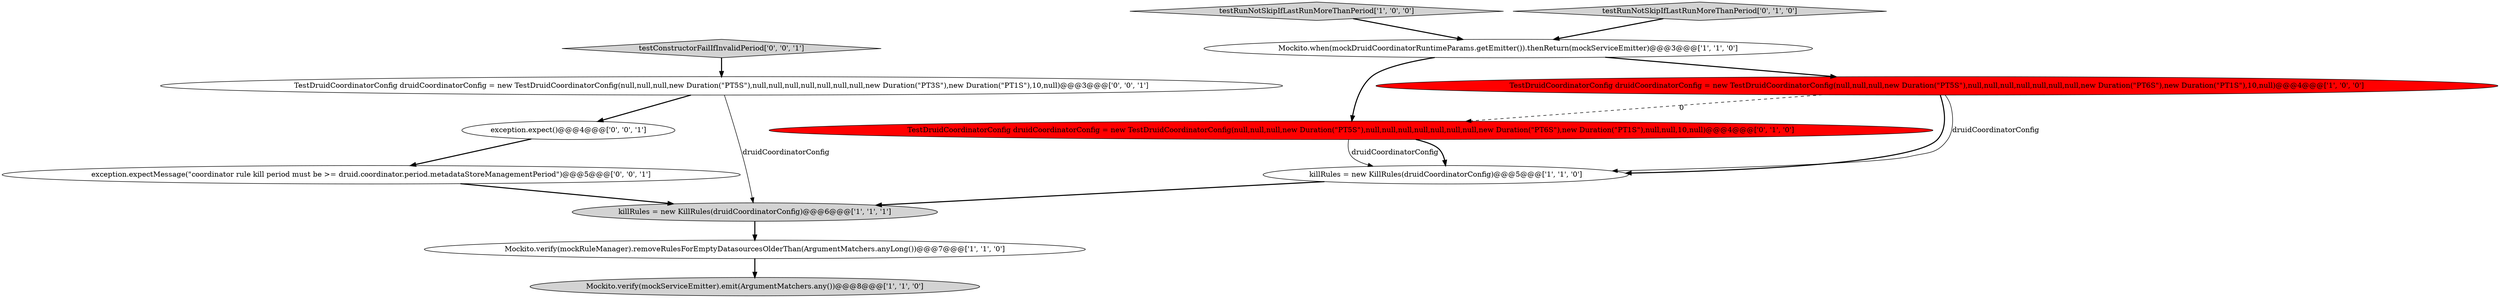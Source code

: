 digraph {
0 [style = filled, label = "Mockito.verify(mockServiceEmitter).emit(ArgumentMatchers.any())@@@8@@@['1', '1', '0']", fillcolor = lightgray, shape = ellipse image = "AAA0AAABBB1BBB"];
8 [style = filled, label = "TestDruidCoordinatorConfig druidCoordinatorConfig = new TestDruidCoordinatorConfig(null,null,null,new Duration(\"PT5S\"),null,null,null,null,null,null,null,new Duration(\"PT6S\"),new Duration(\"PT1S\"),null,null,10,null)@@@4@@@['0', '1', '0']", fillcolor = red, shape = ellipse image = "AAA1AAABBB2BBB"];
10 [style = filled, label = "exception.expectMessage(\"coordinator rule kill period must be >= druid.coordinator.period.metadataStoreManagementPeriod\")@@@5@@@['0', '0', '1']", fillcolor = white, shape = ellipse image = "AAA0AAABBB3BBB"];
11 [style = filled, label = "TestDruidCoordinatorConfig druidCoordinatorConfig = new TestDruidCoordinatorConfig(null,null,null,new Duration(\"PT5S\"),null,null,null,null,null,null,null,new Duration(\"PT3S\"),new Duration(\"PT1S\"),10,null)@@@3@@@['0', '0', '1']", fillcolor = white, shape = ellipse image = "AAA0AAABBB3BBB"];
1 [style = filled, label = "TestDruidCoordinatorConfig druidCoordinatorConfig = new TestDruidCoordinatorConfig(null,null,null,new Duration(\"PT5S\"),null,null,null,null,null,null,null,new Duration(\"PT6S\"),new Duration(\"PT1S\"),10,null)@@@4@@@['1', '0', '0']", fillcolor = red, shape = ellipse image = "AAA1AAABBB1BBB"];
6 [style = filled, label = "Mockito.verify(mockRuleManager).removeRulesForEmptyDatasourcesOlderThan(ArgumentMatchers.anyLong())@@@7@@@['1', '1', '0']", fillcolor = white, shape = ellipse image = "AAA0AAABBB1BBB"];
9 [style = filled, label = "exception.expect()@@@4@@@['0', '0', '1']", fillcolor = white, shape = ellipse image = "AAA0AAABBB3BBB"];
2 [style = filled, label = "testRunNotSkipIfLastRunMoreThanPeriod['1', '0', '0']", fillcolor = lightgray, shape = diamond image = "AAA0AAABBB1BBB"];
3 [style = filled, label = "Mockito.when(mockDruidCoordinatorRuntimeParams.getEmitter()).thenReturn(mockServiceEmitter)@@@3@@@['1', '1', '0']", fillcolor = white, shape = ellipse image = "AAA0AAABBB1BBB"];
5 [style = filled, label = "killRules = new KillRules(druidCoordinatorConfig)@@@5@@@['1', '1', '0']", fillcolor = white, shape = ellipse image = "AAA0AAABBB1BBB"];
12 [style = filled, label = "testConstructorFailIfInvalidPeriod['0', '0', '1']", fillcolor = lightgray, shape = diamond image = "AAA0AAABBB3BBB"];
4 [style = filled, label = "killRules = new KillRules(druidCoordinatorConfig)@@@6@@@['1', '1', '1']", fillcolor = lightgray, shape = ellipse image = "AAA0AAABBB1BBB"];
7 [style = filled, label = "testRunNotSkipIfLastRunMoreThanPeriod['0', '1', '0']", fillcolor = lightgray, shape = diamond image = "AAA0AAABBB2BBB"];
1->5 [style = bold, label=""];
1->8 [style = dashed, label="0"];
1->5 [style = solid, label="druidCoordinatorConfig"];
8->5 [style = solid, label="druidCoordinatorConfig"];
6->0 [style = bold, label=""];
11->4 [style = solid, label="druidCoordinatorConfig"];
9->10 [style = bold, label=""];
8->5 [style = bold, label=""];
3->1 [style = bold, label=""];
11->9 [style = bold, label=""];
4->6 [style = bold, label=""];
3->8 [style = bold, label=""];
7->3 [style = bold, label=""];
5->4 [style = bold, label=""];
2->3 [style = bold, label=""];
12->11 [style = bold, label=""];
10->4 [style = bold, label=""];
}
